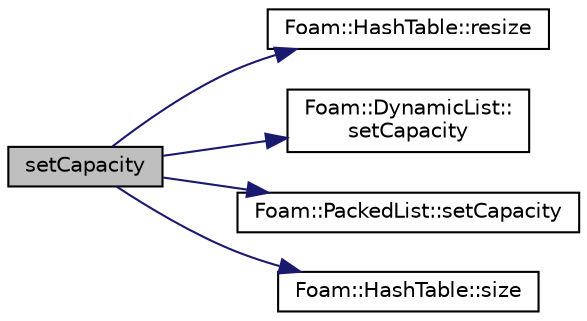 digraph "setCapacity"
{
  bgcolor="transparent";
  edge [fontname="Helvetica",fontsize="10",labelfontname="Helvetica",labelfontsize="10"];
  node [fontname="Helvetica",fontsize="10",shape=record];
  rankdir="LR";
  Node1166 [label="setCapacity",height=0.2,width=0.4,color="black", fillcolor="grey75", style="filled", fontcolor="black"];
  Node1166 -> Node1167 [color="midnightblue",fontsize="10",style="solid",fontname="Helvetica"];
  Node1167 [label="Foam::HashTable::resize",height=0.2,width=0.4,color="black",URL="$a26841.html#ae697ea15032f01f89988bb8ada677832",tooltip="Resize the hash table for efficiency. "];
  Node1166 -> Node1168 [color="midnightblue",fontsize="10",style="solid",fontname="Helvetica"];
  Node1168 [label="Foam::DynamicList::\lsetCapacity",height=0.2,width=0.4,color="black",URL="$a27005.html#a3769bf93f15609625d62b693c566bcd1",tooltip="Alter the size of the underlying storage. "];
  Node1166 -> Node1169 [color="midnightblue",fontsize="10",style="solid",fontname="Helvetica"];
  Node1169 [label="Foam::PackedList::setCapacity",height=0.2,width=0.4,color="black",URL="$a27053.html#a3769bf93f15609625d62b693c566bcd1",tooltip="Alter the size of the underlying storage. "];
  Node1166 -> Node1170 [color="midnightblue",fontsize="10",style="solid",fontname="Helvetica"];
  Node1170 [label="Foam::HashTable::size",height=0.2,width=0.4,color="black",URL="$a26841.html#a47b3bf30da1eb3ab8076b5fbe00e0494",tooltip="Return number of elements in table. "];
}
